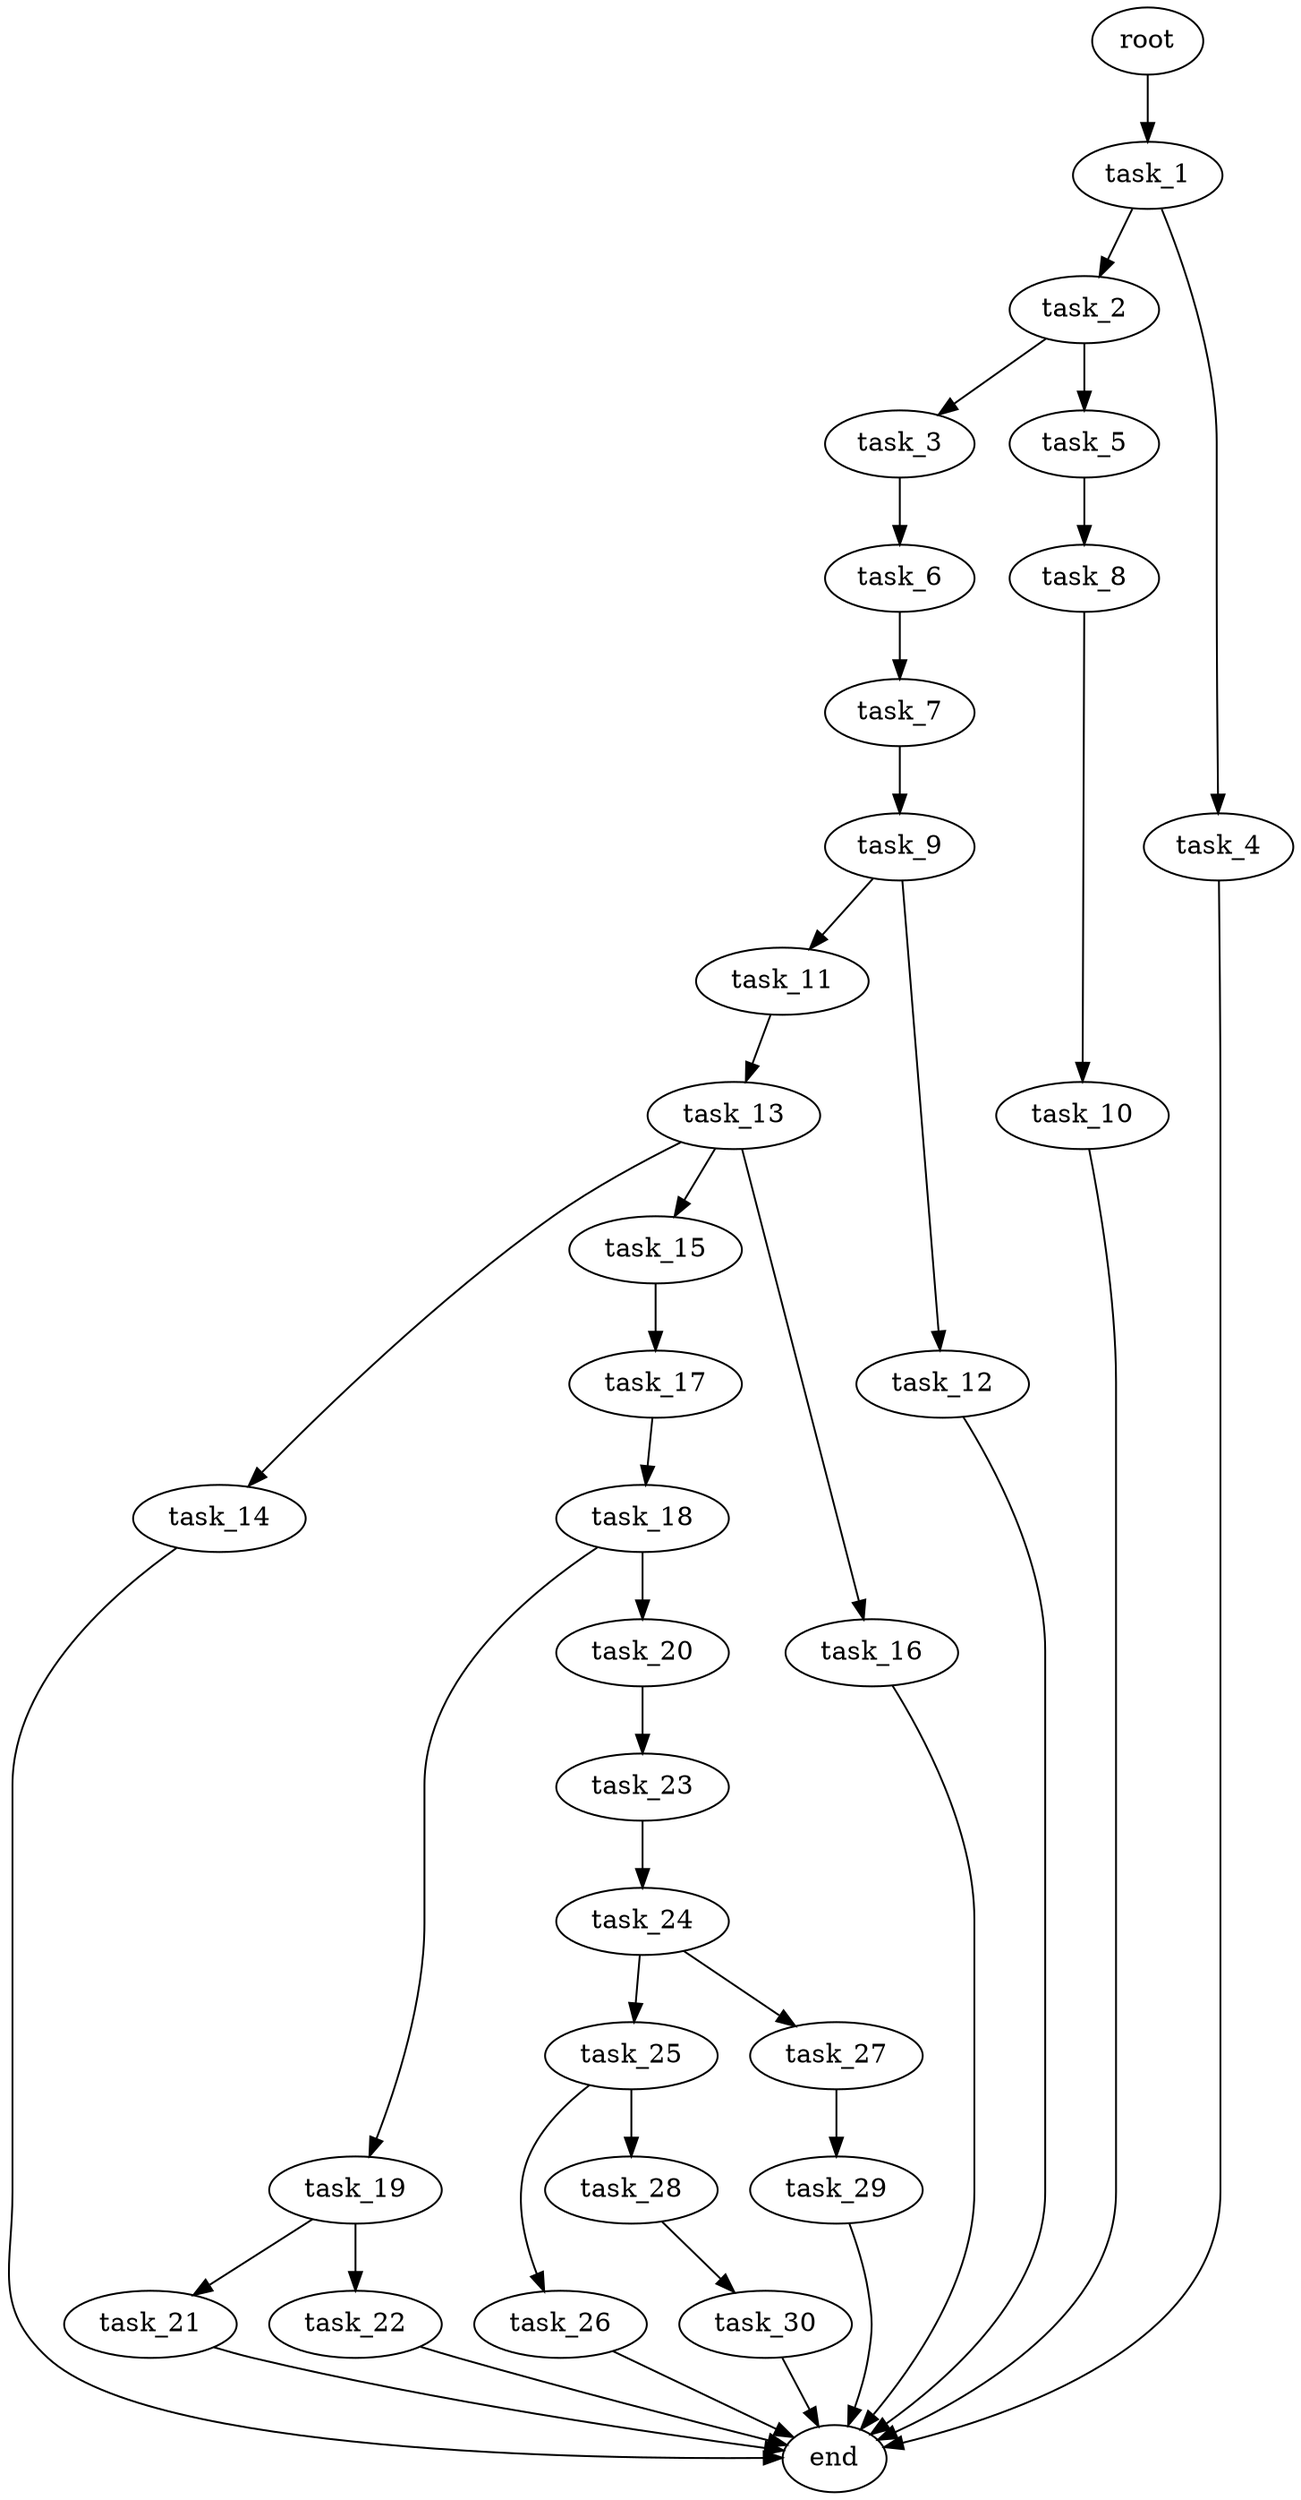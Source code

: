 digraph G {
  root [size="0.000000e+00"];
  task_1 [size="1.336554e+09"];
  task_2 [size="1.532702e+09"];
  task_3 [size="7.477601e+09"];
  task_4 [size="6.057784e+09"];
  task_5 [size="4.159040e+09"];
  task_6 [size="5.492796e+09"];
  task_7 [size="4.708810e+09"];
  task_8 [size="5.375639e+09"];
  task_9 [size="6.641280e+09"];
  task_10 [size="2.184898e+09"];
  task_11 [size="2.475407e+09"];
  task_12 [size="7.547641e+09"];
  task_13 [size="8.731477e+09"];
  task_14 [size="8.196212e+08"];
  task_15 [size="4.468033e+09"];
  task_16 [size="7.037957e+09"];
  task_17 [size="7.819491e+08"];
  task_18 [size="5.642123e+09"];
  task_19 [size="6.185187e+08"];
  task_20 [size="5.476945e+09"];
  task_21 [size="5.055365e+09"];
  task_22 [size="5.727444e+09"];
  task_23 [size="1.499374e+09"];
  task_24 [size="3.281848e+09"];
  task_25 [size="5.203895e+09"];
  task_26 [size="1.163284e+09"];
  task_27 [size="2.054809e+09"];
  task_28 [size="5.831894e+09"];
  task_29 [size="9.103255e+08"];
  task_30 [size="5.104243e+09"];
  end [size="0.000000e+00"];

  root -> task_1 [size="1.000000e-12"];
  task_1 -> task_2 [size="1.532702e+08"];
  task_1 -> task_4 [size="6.057784e+08"];
  task_2 -> task_3 [size="7.477601e+08"];
  task_2 -> task_5 [size="4.159040e+08"];
  task_3 -> task_6 [size="5.492796e+08"];
  task_4 -> end [size="1.000000e-12"];
  task_5 -> task_8 [size="5.375639e+08"];
  task_6 -> task_7 [size="4.708810e+08"];
  task_7 -> task_9 [size="6.641280e+08"];
  task_8 -> task_10 [size="2.184898e+08"];
  task_9 -> task_11 [size="2.475407e+08"];
  task_9 -> task_12 [size="7.547641e+08"];
  task_10 -> end [size="1.000000e-12"];
  task_11 -> task_13 [size="8.731477e+08"];
  task_12 -> end [size="1.000000e-12"];
  task_13 -> task_14 [size="8.196212e+07"];
  task_13 -> task_15 [size="4.468033e+08"];
  task_13 -> task_16 [size="7.037957e+08"];
  task_14 -> end [size="1.000000e-12"];
  task_15 -> task_17 [size="7.819491e+07"];
  task_16 -> end [size="1.000000e-12"];
  task_17 -> task_18 [size="5.642123e+08"];
  task_18 -> task_19 [size="6.185187e+07"];
  task_18 -> task_20 [size="5.476945e+08"];
  task_19 -> task_21 [size="5.055365e+08"];
  task_19 -> task_22 [size="5.727444e+08"];
  task_20 -> task_23 [size="1.499374e+08"];
  task_21 -> end [size="1.000000e-12"];
  task_22 -> end [size="1.000000e-12"];
  task_23 -> task_24 [size="3.281848e+08"];
  task_24 -> task_25 [size="5.203895e+08"];
  task_24 -> task_27 [size="2.054809e+08"];
  task_25 -> task_26 [size="1.163284e+08"];
  task_25 -> task_28 [size="5.831894e+08"];
  task_26 -> end [size="1.000000e-12"];
  task_27 -> task_29 [size="9.103255e+07"];
  task_28 -> task_30 [size="5.104243e+08"];
  task_29 -> end [size="1.000000e-12"];
  task_30 -> end [size="1.000000e-12"];
}
